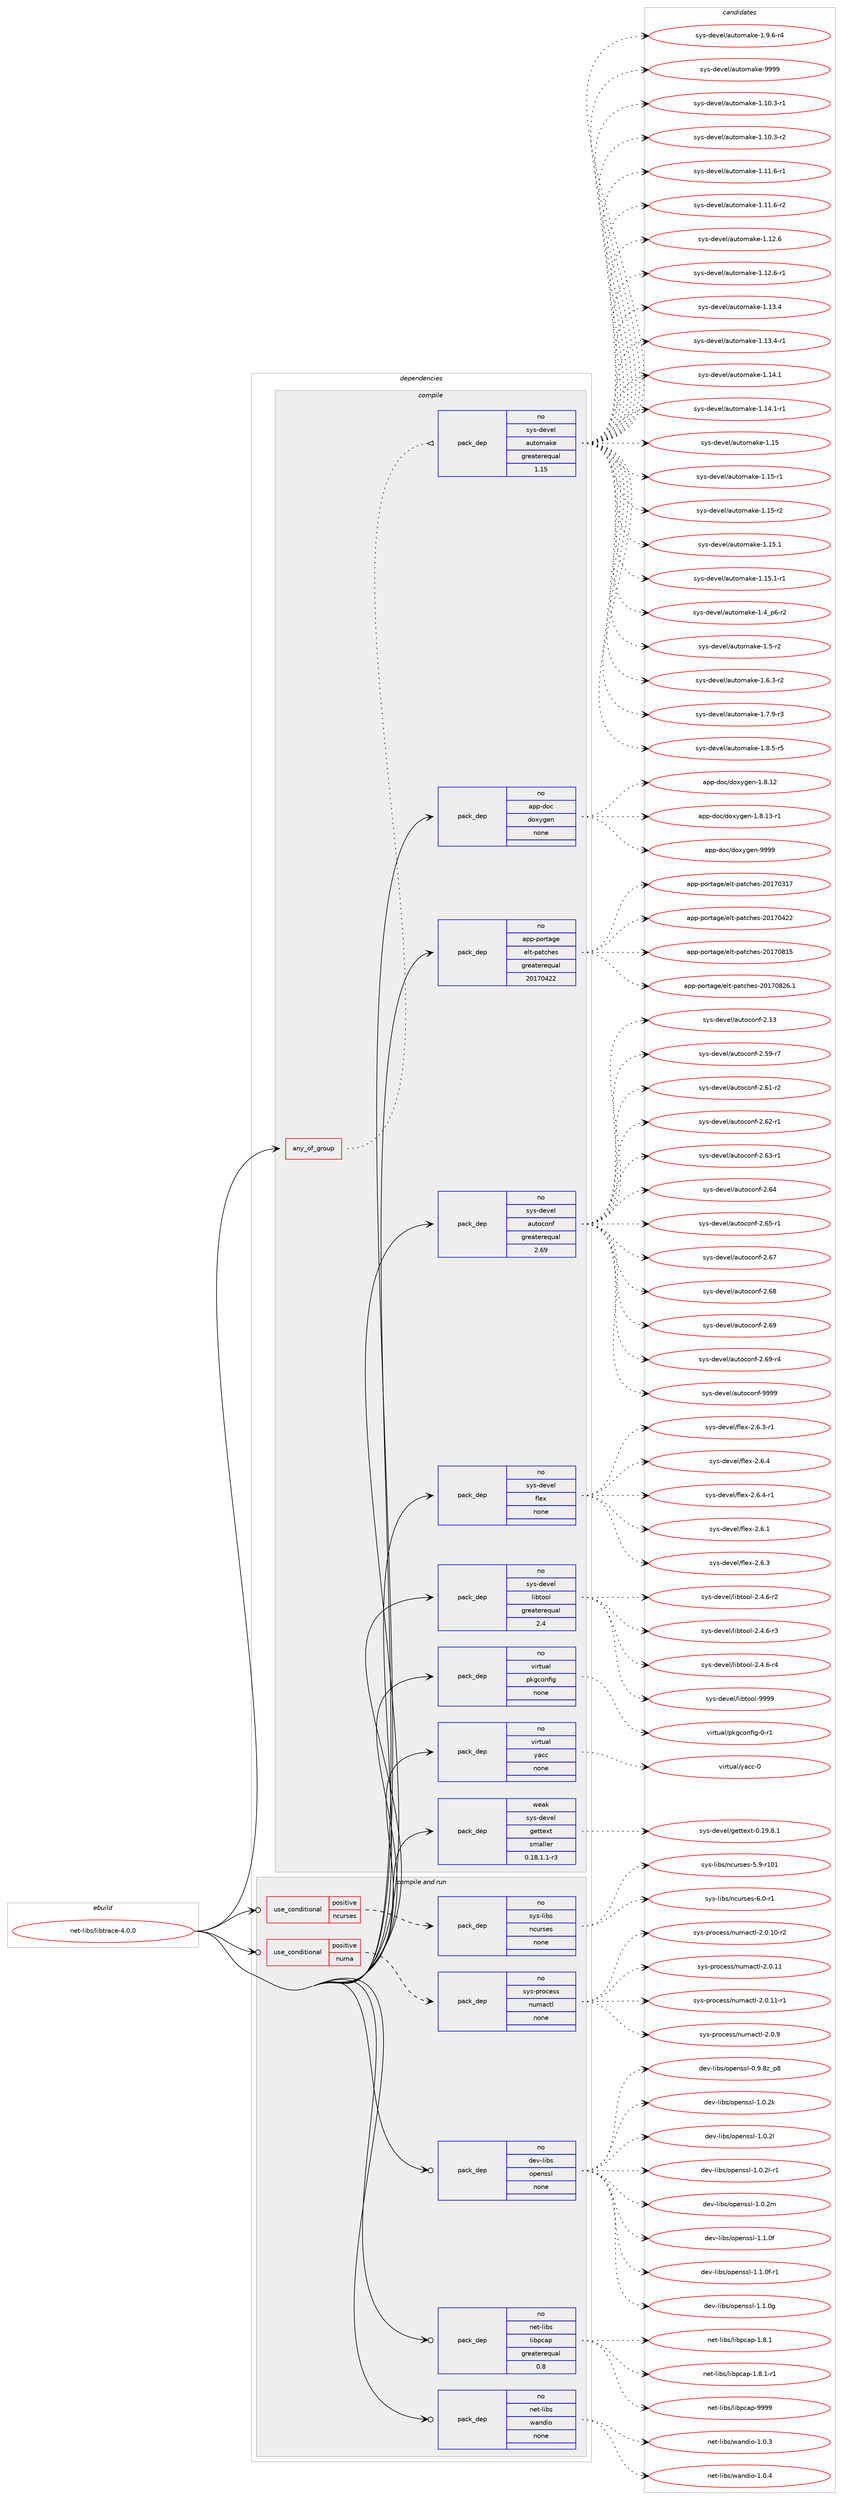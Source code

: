 digraph prolog {

# *************
# Graph options
# *************

newrank=true;
concentrate=true;
compound=true;
graph [rankdir=LR,fontname=Helvetica,fontsize=10,ranksep=1.5];#, ranksep=2.5, nodesep=0.2];
edge  [arrowhead=vee];
node  [fontname=Helvetica,fontsize=10];

# **********
# The ebuild
# **********

subgraph cluster_leftcol {
color=gray;
rank=same;
label=<<i>ebuild</i>>;
id [label="net-libs/libtrace-4.0.0", color=red, width=4, href="../net-libs/libtrace-4.0.0.svg"];
}

# ****************
# The dependencies
# ****************

subgraph cluster_midcol {
color=gray;
label=<<i>dependencies</i>>;
subgraph cluster_compile {
fillcolor="#eeeeee";
style=filled;
label=<<i>compile</i>>;
subgraph any6814 {
dependency418240 [label=<<TABLE BORDER="0" CELLBORDER="1" CELLSPACING="0" CELLPADDING="4"><TR><TD CELLPADDING="10">any_of_group</TD></TR></TABLE>>, shape=none, color=red];subgraph pack307799 {
dependency418241 [label=<<TABLE BORDER="0" CELLBORDER="1" CELLSPACING="0" CELLPADDING="4" WIDTH="220"><TR><TD ROWSPAN="6" CELLPADDING="30">pack_dep</TD></TR><TR><TD WIDTH="110">no</TD></TR><TR><TD>sys-devel</TD></TR><TR><TD>automake</TD></TR><TR><TD>greaterequal</TD></TR><TR><TD>1.15</TD></TR></TABLE>>, shape=none, color=blue];
}
dependency418240:e -> dependency418241:w [weight=20,style="dotted",arrowhead="oinv"];
}
id:e -> dependency418240:w [weight=20,style="solid",arrowhead="vee"];
subgraph pack307800 {
dependency418242 [label=<<TABLE BORDER="0" CELLBORDER="1" CELLSPACING="0" CELLPADDING="4" WIDTH="220"><TR><TD ROWSPAN="6" CELLPADDING="30">pack_dep</TD></TR><TR><TD WIDTH="110">no</TD></TR><TR><TD>app-doc</TD></TR><TR><TD>doxygen</TD></TR><TR><TD>none</TD></TR><TR><TD></TD></TR></TABLE>>, shape=none, color=blue];
}
id:e -> dependency418242:w [weight=20,style="solid",arrowhead="vee"];
subgraph pack307801 {
dependency418243 [label=<<TABLE BORDER="0" CELLBORDER="1" CELLSPACING="0" CELLPADDING="4" WIDTH="220"><TR><TD ROWSPAN="6" CELLPADDING="30">pack_dep</TD></TR><TR><TD WIDTH="110">no</TD></TR><TR><TD>app-portage</TD></TR><TR><TD>elt-patches</TD></TR><TR><TD>greaterequal</TD></TR><TR><TD>20170422</TD></TR></TABLE>>, shape=none, color=blue];
}
id:e -> dependency418243:w [weight=20,style="solid",arrowhead="vee"];
subgraph pack307802 {
dependency418244 [label=<<TABLE BORDER="0" CELLBORDER="1" CELLSPACING="0" CELLPADDING="4" WIDTH="220"><TR><TD ROWSPAN="6" CELLPADDING="30">pack_dep</TD></TR><TR><TD WIDTH="110">no</TD></TR><TR><TD>sys-devel</TD></TR><TR><TD>autoconf</TD></TR><TR><TD>greaterequal</TD></TR><TR><TD>2.69</TD></TR></TABLE>>, shape=none, color=blue];
}
id:e -> dependency418244:w [weight=20,style="solid",arrowhead="vee"];
subgraph pack307803 {
dependency418245 [label=<<TABLE BORDER="0" CELLBORDER="1" CELLSPACING="0" CELLPADDING="4" WIDTH="220"><TR><TD ROWSPAN="6" CELLPADDING="30">pack_dep</TD></TR><TR><TD WIDTH="110">no</TD></TR><TR><TD>sys-devel</TD></TR><TR><TD>flex</TD></TR><TR><TD>none</TD></TR><TR><TD></TD></TR></TABLE>>, shape=none, color=blue];
}
id:e -> dependency418245:w [weight=20,style="solid",arrowhead="vee"];
subgraph pack307804 {
dependency418246 [label=<<TABLE BORDER="0" CELLBORDER="1" CELLSPACING="0" CELLPADDING="4" WIDTH="220"><TR><TD ROWSPAN="6" CELLPADDING="30">pack_dep</TD></TR><TR><TD WIDTH="110">no</TD></TR><TR><TD>sys-devel</TD></TR><TR><TD>libtool</TD></TR><TR><TD>greaterequal</TD></TR><TR><TD>2.4</TD></TR></TABLE>>, shape=none, color=blue];
}
id:e -> dependency418246:w [weight=20,style="solid",arrowhead="vee"];
subgraph pack307805 {
dependency418247 [label=<<TABLE BORDER="0" CELLBORDER="1" CELLSPACING="0" CELLPADDING="4" WIDTH="220"><TR><TD ROWSPAN="6" CELLPADDING="30">pack_dep</TD></TR><TR><TD WIDTH="110">no</TD></TR><TR><TD>virtual</TD></TR><TR><TD>pkgconfig</TD></TR><TR><TD>none</TD></TR><TR><TD></TD></TR></TABLE>>, shape=none, color=blue];
}
id:e -> dependency418247:w [weight=20,style="solid",arrowhead="vee"];
subgraph pack307806 {
dependency418248 [label=<<TABLE BORDER="0" CELLBORDER="1" CELLSPACING="0" CELLPADDING="4" WIDTH="220"><TR><TD ROWSPAN="6" CELLPADDING="30">pack_dep</TD></TR><TR><TD WIDTH="110">no</TD></TR><TR><TD>virtual</TD></TR><TR><TD>yacc</TD></TR><TR><TD>none</TD></TR><TR><TD></TD></TR></TABLE>>, shape=none, color=blue];
}
id:e -> dependency418248:w [weight=20,style="solid",arrowhead="vee"];
subgraph pack307807 {
dependency418249 [label=<<TABLE BORDER="0" CELLBORDER="1" CELLSPACING="0" CELLPADDING="4" WIDTH="220"><TR><TD ROWSPAN="6" CELLPADDING="30">pack_dep</TD></TR><TR><TD WIDTH="110">weak</TD></TR><TR><TD>sys-devel</TD></TR><TR><TD>gettext</TD></TR><TR><TD>smaller</TD></TR><TR><TD>0.18.1.1-r3</TD></TR></TABLE>>, shape=none, color=blue];
}
id:e -> dependency418249:w [weight=20,style="solid",arrowhead="vee"];
}
subgraph cluster_compileandrun {
fillcolor="#eeeeee";
style=filled;
label=<<i>compile and run</i>>;
subgraph cond103435 {
dependency418250 [label=<<TABLE BORDER="0" CELLBORDER="1" CELLSPACING="0" CELLPADDING="4"><TR><TD ROWSPAN="3" CELLPADDING="10">use_conditional</TD></TR><TR><TD>positive</TD></TR><TR><TD>ncurses</TD></TR></TABLE>>, shape=none, color=red];
subgraph pack307808 {
dependency418251 [label=<<TABLE BORDER="0" CELLBORDER="1" CELLSPACING="0" CELLPADDING="4" WIDTH="220"><TR><TD ROWSPAN="6" CELLPADDING="30">pack_dep</TD></TR><TR><TD WIDTH="110">no</TD></TR><TR><TD>sys-libs</TD></TR><TR><TD>ncurses</TD></TR><TR><TD>none</TD></TR><TR><TD></TD></TR></TABLE>>, shape=none, color=blue];
}
dependency418250:e -> dependency418251:w [weight=20,style="dashed",arrowhead="vee"];
}
id:e -> dependency418250:w [weight=20,style="solid",arrowhead="odotvee"];
subgraph cond103436 {
dependency418252 [label=<<TABLE BORDER="0" CELLBORDER="1" CELLSPACING="0" CELLPADDING="4"><TR><TD ROWSPAN="3" CELLPADDING="10">use_conditional</TD></TR><TR><TD>positive</TD></TR><TR><TD>numa</TD></TR></TABLE>>, shape=none, color=red];
subgraph pack307809 {
dependency418253 [label=<<TABLE BORDER="0" CELLBORDER="1" CELLSPACING="0" CELLPADDING="4" WIDTH="220"><TR><TD ROWSPAN="6" CELLPADDING="30">pack_dep</TD></TR><TR><TD WIDTH="110">no</TD></TR><TR><TD>sys-process</TD></TR><TR><TD>numactl</TD></TR><TR><TD>none</TD></TR><TR><TD></TD></TR></TABLE>>, shape=none, color=blue];
}
dependency418252:e -> dependency418253:w [weight=20,style="dashed",arrowhead="vee"];
}
id:e -> dependency418252:w [weight=20,style="solid",arrowhead="odotvee"];
subgraph pack307810 {
dependency418254 [label=<<TABLE BORDER="0" CELLBORDER="1" CELLSPACING="0" CELLPADDING="4" WIDTH="220"><TR><TD ROWSPAN="6" CELLPADDING="30">pack_dep</TD></TR><TR><TD WIDTH="110">no</TD></TR><TR><TD>dev-libs</TD></TR><TR><TD>openssl</TD></TR><TR><TD>none</TD></TR><TR><TD></TD></TR></TABLE>>, shape=none, color=blue];
}
id:e -> dependency418254:w [weight=20,style="solid",arrowhead="odotvee"];
subgraph pack307811 {
dependency418255 [label=<<TABLE BORDER="0" CELLBORDER="1" CELLSPACING="0" CELLPADDING="4" WIDTH="220"><TR><TD ROWSPAN="6" CELLPADDING="30">pack_dep</TD></TR><TR><TD WIDTH="110">no</TD></TR><TR><TD>net-libs</TD></TR><TR><TD>libpcap</TD></TR><TR><TD>greaterequal</TD></TR><TR><TD>0.8</TD></TR></TABLE>>, shape=none, color=blue];
}
id:e -> dependency418255:w [weight=20,style="solid",arrowhead="odotvee"];
subgraph pack307812 {
dependency418256 [label=<<TABLE BORDER="0" CELLBORDER="1" CELLSPACING="0" CELLPADDING="4" WIDTH="220"><TR><TD ROWSPAN="6" CELLPADDING="30">pack_dep</TD></TR><TR><TD WIDTH="110">no</TD></TR><TR><TD>net-libs</TD></TR><TR><TD>wandio</TD></TR><TR><TD>none</TD></TR><TR><TD></TD></TR></TABLE>>, shape=none, color=blue];
}
id:e -> dependency418256:w [weight=20,style="solid",arrowhead="odotvee"];
}
subgraph cluster_run {
fillcolor="#eeeeee";
style=filled;
label=<<i>run</i>>;
}
}

# **************
# The candidates
# **************

subgraph cluster_choices {
rank=same;
color=gray;
label=<<i>candidates</i>>;

subgraph choice307799 {
color=black;
nodesep=1;
choice11512111545100101118101108479711711611110997107101454946494846514511449 [label="sys-devel/automake-1.10.3-r1", color=red, width=4,href="../sys-devel/automake-1.10.3-r1.svg"];
choice11512111545100101118101108479711711611110997107101454946494846514511450 [label="sys-devel/automake-1.10.3-r2", color=red, width=4,href="../sys-devel/automake-1.10.3-r2.svg"];
choice11512111545100101118101108479711711611110997107101454946494946544511449 [label="sys-devel/automake-1.11.6-r1", color=red, width=4,href="../sys-devel/automake-1.11.6-r1.svg"];
choice11512111545100101118101108479711711611110997107101454946494946544511450 [label="sys-devel/automake-1.11.6-r2", color=red, width=4,href="../sys-devel/automake-1.11.6-r2.svg"];
choice1151211154510010111810110847971171161111099710710145494649504654 [label="sys-devel/automake-1.12.6", color=red, width=4,href="../sys-devel/automake-1.12.6.svg"];
choice11512111545100101118101108479711711611110997107101454946495046544511449 [label="sys-devel/automake-1.12.6-r1", color=red, width=4,href="../sys-devel/automake-1.12.6-r1.svg"];
choice1151211154510010111810110847971171161111099710710145494649514652 [label="sys-devel/automake-1.13.4", color=red, width=4,href="../sys-devel/automake-1.13.4.svg"];
choice11512111545100101118101108479711711611110997107101454946495146524511449 [label="sys-devel/automake-1.13.4-r1", color=red, width=4,href="../sys-devel/automake-1.13.4-r1.svg"];
choice1151211154510010111810110847971171161111099710710145494649524649 [label="sys-devel/automake-1.14.1", color=red, width=4,href="../sys-devel/automake-1.14.1.svg"];
choice11512111545100101118101108479711711611110997107101454946495246494511449 [label="sys-devel/automake-1.14.1-r1", color=red, width=4,href="../sys-devel/automake-1.14.1-r1.svg"];
choice115121115451001011181011084797117116111109971071014549464953 [label="sys-devel/automake-1.15", color=red, width=4,href="../sys-devel/automake-1.15.svg"];
choice1151211154510010111810110847971171161111099710710145494649534511449 [label="sys-devel/automake-1.15-r1", color=red, width=4,href="../sys-devel/automake-1.15-r1.svg"];
choice1151211154510010111810110847971171161111099710710145494649534511450 [label="sys-devel/automake-1.15-r2", color=red, width=4,href="../sys-devel/automake-1.15-r2.svg"];
choice1151211154510010111810110847971171161111099710710145494649534649 [label="sys-devel/automake-1.15.1", color=red, width=4,href="../sys-devel/automake-1.15.1.svg"];
choice11512111545100101118101108479711711611110997107101454946495346494511449 [label="sys-devel/automake-1.15.1-r1", color=red, width=4,href="../sys-devel/automake-1.15.1-r1.svg"];
choice115121115451001011181011084797117116111109971071014549465295112544511450 [label="sys-devel/automake-1.4_p6-r2", color=red, width=4,href="../sys-devel/automake-1.4_p6-r2.svg"];
choice11512111545100101118101108479711711611110997107101454946534511450 [label="sys-devel/automake-1.5-r2", color=red, width=4,href="../sys-devel/automake-1.5-r2.svg"];
choice115121115451001011181011084797117116111109971071014549465446514511450 [label="sys-devel/automake-1.6.3-r2", color=red, width=4,href="../sys-devel/automake-1.6.3-r2.svg"];
choice115121115451001011181011084797117116111109971071014549465546574511451 [label="sys-devel/automake-1.7.9-r3", color=red, width=4,href="../sys-devel/automake-1.7.9-r3.svg"];
choice115121115451001011181011084797117116111109971071014549465646534511453 [label="sys-devel/automake-1.8.5-r5", color=red, width=4,href="../sys-devel/automake-1.8.5-r5.svg"];
choice115121115451001011181011084797117116111109971071014549465746544511452 [label="sys-devel/automake-1.9.6-r4", color=red, width=4,href="../sys-devel/automake-1.9.6-r4.svg"];
choice115121115451001011181011084797117116111109971071014557575757 [label="sys-devel/automake-9999", color=red, width=4,href="../sys-devel/automake-9999.svg"];
dependency418241:e -> choice11512111545100101118101108479711711611110997107101454946494846514511449:w [style=dotted,weight="100"];
dependency418241:e -> choice11512111545100101118101108479711711611110997107101454946494846514511450:w [style=dotted,weight="100"];
dependency418241:e -> choice11512111545100101118101108479711711611110997107101454946494946544511449:w [style=dotted,weight="100"];
dependency418241:e -> choice11512111545100101118101108479711711611110997107101454946494946544511450:w [style=dotted,weight="100"];
dependency418241:e -> choice1151211154510010111810110847971171161111099710710145494649504654:w [style=dotted,weight="100"];
dependency418241:e -> choice11512111545100101118101108479711711611110997107101454946495046544511449:w [style=dotted,weight="100"];
dependency418241:e -> choice1151211154510010111810110847971171161111099710710145494649514652:w [style=dotted,weight="100"];
dependency418241:e -> choice11512111545100101118101108479711711611110997107101454946495146524511449:w [style=dotted,weight="100"];
dependency418241:e -> choice1151211154510010111810110847971171161111099710710145494649524649:w [style=dotted,weight="100"];
dependency418241:e -> choice11512111545100101118101108479711711611110997107101454946495246494511449:w [style=dotted,weight="100"];
dependency418241:e -> choice115121115451001011181011084797117116111109971071014549464953:w [style=dotted,weight="100"];
dependency418241:e -> choice1151211154510010111810110847971171161111099710710145494649534511449:w [style=dotted,weight="100"];
dependency418241:e -> choice1151211154510010111810110847971171161111099710710145494649534511450:w [style=dotted,weight="100"];
dependency418241:e -> choice1151211154510010111810110847971171161111099710710145494649534649:w [style=dotted,weight="100"];
dependency418241:e -> choice11512111545100101118101108479711711611110997107101454946495346494511449:w [style=dotted,weight="100"];
dependency418241:e -> choice115121115451001011181011084797117116111109971071014549465295112544511450:w [style=dotted,weight="100"];
dependency418241:e -> choice11512111545100101118101108479711711611110997107101454946534511450:w [style=dotted,weight="100"];
dependency418241:e -> choice115121115451001011181011084797117116111109971071014549465446514511450:w [style=dotted,weight="100"];
dependency418241:e -> choice115121115451001011181011084797117116111109971071014549465546574511451:w [style=dotted,weight="100"];
dependency418241:e -> choice115121115451001011181011084797117116111109971071014549465646534511453:w [style=dotted,weight="100"];
dependency418241:e -> choice115121115451001011181011084797117116111109971071014549465746544511452:w [style=dotted,weight="100"];
dependency418241:e -> choice115121115451001011181011084797117116111109971071014557575757:w [style=dotted,weight="100"];
}
subgraph choice307800 {
color=black;
nodesep=1;
choice9711211245100111994710011112012110310111045494656464950 [label="app-doc/doxygen-1.8.12", color=red, width=4,href="../app-doc/doxygen-1.8.12.svg"];
choice97112112451001119947100111120121103101110454946564649514511449 [label="app-doc/doxygen-1.8.13-r1", color=red, width=4,href="../app-doc/doxygen-1.8.13-r1.svg"];
choice971121124510011199471001111201211031011104557575757 [label="app-doc/doxygen-9999", color=red, width=4,href="../app-doc/doxygen-9999.svg"];
dependency418242:e -> choice9711211245100111994710011112012110310111045494656464950:w [style=dotted,weight="100"];
dependency418242:e -> choice97112112451001119947100111120121103101110454946564649514511449:w [style=dotted,weight="100"];
dependency418242:e -> choice971121124510011199471001111201211031011104557575757:w [style=dotted,weight="100"];
}
subgraph choice307801 {
color=black;
nodesep=1;
choice97112112451121111141169710310147101108116451129711699104101115455048495548514955 [label="app-portage/elt-patches-20170317", color=red, width=4,href="../app-portage/elt-patches-20170317.svg"];
choice97112112451121111141169710310147101108116451129711699104101115455048495548525050 [label="app-portage/elt-patches-20170422", color=red, width=4,href="../app-portage/elt-patches-20170422.svg"];
choice97112112451121111141169710310147101108116451129711699104101115455048495548564953 [label="app-portage/elt-patches-20170815", color=red, width=4,href="../app-portage/elt-patches-20170815.svg"];
choice971121124511211111411697103101471011081164511297116991041011154550484955485650544649 [label="app-portage/elt-patches-20170826.1", color=red, width=4,href="../app-portage/elt-patches-20170826.1.svg"];
dependency418243:e -> choice97112112451121111141169710310147101108116451129711699104101115455048495548514955:w [style=dotted,weight="100"];
dependency418243:e -> choice97112112451121111141169710310147101108116451129711699104101115455048495548525050:w [style=dotted,weight="100"];
dependency418243:e -> choice97112112451121111141169710310147101108116451129711699104101115455048495548564953:w [style=dotted,weight="100"];
dependency418243:e -> choice971121124511211111411697103101471011081164511297116991041011154550484955485650544649:w [style=dotted,weight="100"];
}
subgraph choice307802 {
color=black;
nodesep=1;
choice115121115451001011181011084797117116111991111101024550464951 [label="sys-devel/autoconf-2.13", color=red, width=4,href="../sys-devel/autoconf-2.13.svg"];
choice1151211154510010111810110847971171161119911111010245504653574511455 [label="sys-devel/autoconf-2.59-r7", color=red, width=4,href="../sys-devel/autoconf-2.59-r7.svg"];
choice1151211154510010111810110847971171161119911111010245504654494511450 [label="sys-devel/autoconf-2.61-r2", color=red, width=4,href="../sys-devel/autoconf-2.61-r2.svg"];
choice1151211154510010111810110847971171161119911111010245504654504511449 [label="sys-devel/autoconf-2.62-r1", color=red, width=4,href="../sys-devel/autoconf-2.62-r1.svg"];
choice1151211154510010111810110847971171161119911111010245504654514511449 [label="sys-devel/autoconf-2.63-r1", color=red, width=4,href="../sys-devel/autoconf-2.63-r1.svg"];
choice115121115451001011181011084797117116111991111101024550465452 [label="sys-devel/autoconf-2.64", color=red, width=4,href="../sys-devel/autoconf-2.64.svg"];
choice1151211154510010111810110847971171161119911111010245504654534511449 [label="sys-devel/autoconf-2.65-r1", color=red, width=4,href="../sys-devel/autoconf-2.65-r1.svg"];
choice115121115451001011181011084797117116111991111101024550465455 [label="sys-devel/autoconf-2.67", color=red, width=4,href="../sys-devel/autoconf-2.67.svg"];
choice115121115451001011181011084797117116111991111101024550465456 [label="sys-devel/autoconf-2.68", color=red, width=4,href="../sys-devel/autoconf-2.68.svg"];
choice115121115451001011181011084797117116111991111101024550465457 [label="sys-devel/autoconf-2.69", color=red, width=4,href="../sys-devel/autoconf-2.69.svg"];
choice1151211154510010111810110847971171161119911111010245504654574511452 [label="sys-devel/autoconf-2.69-r4", color=red, width=4,href="../sys-devel/autoconf-2.69-r4.svg"];
choice115121115451001011181011084797117116111991111101024557575757 [label="sys-devel/autoconf-9999", color=red, width=4,href="../sys-devel/autoconf-9999.svg"];
dependency418244:e -> choice115121115451001011181011084797117116111991111101024550464951:w [style=dotted,weight="100"];
dependency418244:e -> choice1151211154510010111810110847971171161119911111010245504653574511455:w [style=dotted,weight="100"];
dependency418244:e -> choice1151211154510010111810110847971171161119911111010245504654494511450:w [style=dotted,weight="100"];
dependency418244:e -> choice1151211154510010111810110847971171161119911111010245504654504511449:w [style=dotted,weight="100"];
dependency418244:e -> choice1151211154510010111810110847971171161119911111010245504654514511449:w [style=dotted,weight="100"];
dependency418244:e -> choice115121115451001011181011084797117116111991111101024550465452:w [style=dotted,weight="100"];
dependency418244:e -> choice1151211154510010111810110847971171161119911111010245504654534511449:w [style=dotted,weight="100"];
dependency418244:e -> choice115121115451001011181011084797117116111991111101024550465455:w [style=dotted,weight="100"];
dependency418244:e -> choice115121115451001011181011084797117116111991111101024550465456:w [style=dotted,weight="100"];
dependency418244:e -> choice115121115451001011181011084797117116111991111101024550465457:w [style=dotted,weight="100"];
dependency418244:e -> choice1151211154510010111810110847971171161119911111010245504654574511452:w [style=dotted,weight="100"];
dependency418244:e -> choice115121115451001011181011084797117116111991111101024557575757:w [style=dotted,weight="100"];
}
subgraph choice307803 {
color=black;
nodesep=1;
choice1151211154510010111810110847102108101120455046544649 [label="sys-devel/flex-2.6.1", color=red, width=4,href="../sys-devel/flex-2.6.1.svg"];
choice1151211154510010111810110847102108101120455046544651 [label="sys-devel/flex-2.6.3", color=red, width=4,href="../sys-devel/flex-2.6.3.svg"];
choice11512111545100101118101108471021081011204550465446514511449 [label="sys-devel/flex-2.6.3-r1", color=red, width=4,href="../sys-devel/flex-2.6.3-r1.svg"];
choice1151211154510010111810110847102108101120455046544652 [label="sys-devel/flex-2.6.4", color=red, width=4,href="../sys-devel/flex-2.6.4.svg"];
choice11512111545100101118101108471021081011204550465446524511449 [label="sys-devel/flex-2.6.4-r1", color=red, width=4,href="../sys-devel/flex-2.6.4-r1.svg"];
dependency418245:e -> choice1151211154510010111810110847102108101120455046544649:w [style=dotted,weight="100"];
dependency418245:e -> choice1151211154510010111810110847102108101120455046544651:w [style=dotted,weight="100"];
dependency418245:e -> choice11512111545100101118101108471021081011204550465446514511449:w [style=dotted,weight="100"];
dependency418245:e -> choice1151211154510010111810110847102108101120455046544652:w [style=dotted,weight="100"];
dependency418245:e -> choice11512111545100101118101108471021081011204550465446524511449:w [style=dotted,weight="100"];
}
subgraph choice307804 {
color=black;
nodesep=1;
choice1151211154510010111810110847108105981161111111084550465246544511450 [label="sys-devel/libtool-2.4.6-r2", color=red, width=4,href="../sys-devel/libtool-2.4.6-r2.svg"];
choice1151211154510010111810110847108105981161111111084550465246544511451 [label="sys-devel/libtool-2.4.6-r3", color=red, width=4,href="../sys-devel/libtool-2.4.6-r3.svg"];
choice1151211154510010111810110847108105981161111111084550465246544511452 [label="sys-devel/libtool-2.4.6-r4", color=red, width=4,href="../sys-devel/libtool-2.4.6-r4.svg"];
choice1151211154510010111810110847108105981161111111084557575757 [label="sys-devel/libtool-9999", color=red, width=4,href="../sys-devel/libtool-9999.svg"];
dependency418246:e -> choice1151211154510010111810110847108105981161111111084550465246544511450:w [style=dotted,weight="100"];
dependency418246:e -> choice1151211154510010111810110847108105981161111111084550465246544511451:w [style=dotted,weight="100"];
dependency418246:e -> choice1151211154510010111810110847108105981161111111084550465246544511452:w [style=dotted,weight="100"];
dependency418246:e -> choice1151211154510010111810110847108105981161111111084557575757:w [style=dotted,weight="100"];
}
subgraph choice307805 {
color=black;
nodesep=1;
choice11810511411611797108471121071039911111010210510345484511449 [label="virtual/pkgconfig-0-r1", color=red, width=4,href="../virtual/pkgconfig-0-r1.svg"];
dependency418247:e -> choice11810511411611797108471121071039911111010210510345484511449:w [style=dotted,weight="100"];
}
subgraph choice307806 {
color=black;
nodesep=1;
choice11810511411611797108471219799994548 [label="virtual/yacc-0", color=red, width=4,href="../virtual/yacc-0.svg"];
dependency418248:e -> choice11810511411611797108471219799994548:w [style=dotted,weight="100"];
}
subgraph choice307807 {
color=black;
nodesep=1;
choice1151211154510010111810110847103101116116101120116454846495746564649 [label="sys-devel/gettext-0.19.8.1", color=red, width=4,href="../sys-devel/gettext-0.19.8.1.svg"];
dependency418249:e -> choice1151211154510010111810110847103101116116101120116454846495746564649:w [style=dotted,weight="100"];
}
subgraph choice307808 {
color=black;
nodesep=1;
choice115121115451081059811547110991171141151011154553465745114494849 [label="sys-libs/ncurses-5.9-r101", color=red, width=4,href="../sys-libs/ncurses-5.9-r101.svg"];
choice11512111545108105981154711099117114115101115455446484511449 [label="sys-libs/ncurses-6.0-r1", color=red, width=4,href="../sys-libs/ncurses-6.0-r1.svg"];
dependency418251:e -> choice115121115451081059811547110991171141151011154553465745114494849:w [style=dotted,weight="100"];
dependency418251:e -> choice11512111545108105981154711099117114115101115455446484511449:w [style=dotted,weight="100"];
}
subgraph choice307809 {
color=black;
nodesep=1;
choice1151211154511211411199101115115471101171099799116108455046484649484511450 [label="sys-process/numactl-2.0.10-r2", color=red, width=4,href="../sys-process/numactl-2.0.10-r2.svg"];
choice115121115451121141119910111511547110117109979911610845504648464949 [label="sys-process/numactl-2.0.11", color=red, width=4,href="../sys-process/numactl-2.0.11.svg"];
choice1151211154511211411199101115115471101171099799116108455046484649494511449 [label="sys-process/numactl-2.0.11-r1", color=red, width=4,href="../sys-process/numactl-2.0.11-r1.svg"];
choice1151211154511211411199101115115471101171099799116108455046484657 [label="sys-process/numactl-2.0.9", color=red, width=4,href="../sys-process/numactl-2.0.9.svg"];
dependency418253:e -> choice1151211154511211411199101115115471101171099799116108455046484649484511450:w [style=dotted,weight="100"];
dependency418253:e -> choice115121115451121141119910111511547110117109979911610845504648464949:w [style=dotted,weight="100"];
dependency418253:e -> choice1151211154511211411199101115115471101171099799116108455046484649494511449:w [style=dotted,weight="100"];
dependency418253:e -> choice1151211154511211411199101115115471101171099799116108455046484657:w [style=dotted,weight="100"];
}
subgraph choice307810 {
color=black;
nodesep=1;
choice1001011184510810598115471111121011101151151084548465746561229511256 [label="dev-libs/openssl-0.9.8z_p8", color=red, width=4,href="../dev-libs/openssl-0.9.8z_p8.svg"];
choice100101118451081059811547111112101110115115108454946484650107 [label="dev-libs/openssl-1.0.2k", color=red, width=4,href="../dev-libs/openssl-1.0.2k.svg"];
choice100101118451081059811547111112101110115115108454946484650108 [label="dev-libs/openssl-1.0.2l", color=red, width=4,href="../dev-libs/openssl-1.0.2l.svg"];
choice1001011184510810598115471111121011101151151084549464846501084511449 [label="dev-libs/openssl-1.0.2l-r1", color=red, width=4,href="../dev-libs/openssl-1.0.2l-r1.svg"];
choice100101118451081059811547111112101110115115108454946484650109 [label="dev-libs/openssl-1.0.2m", color=red, width=4,href="../dev-libs/openssl-1.0.2m.svg"];
choice100101118451081059811547111112101110115115108454946494648102 [label="dev-libs/openssl-1.1.0f", color=red, width=4,href="../dev-libs/openssl-1.1.0f.svg"];
choice1001011184510810598115471111121011101151151084549464946481024511449 [label="dev-libs/openssl-1.1.0f-r1", color=red, width=4,href="../dev-libs/openssl-1.1.0f-r1.svg"];
choice100101118451081059811547111112101110115115108454946494648103 [label="dev-libs/openssl-1.1.0g", color=red, width=4,href="../dev-libs/openssl-1.1.0g.svg"];
dependency418254:e -> choice1001011184510810598115471111121011101151151084548465746561229511256:w [style=dotted,weight="100"];
dependency418254:e -> choice100101118451081059811547111112101110115115108454946484650107:w [style=dotted,weight="100"];
dependency418254:e -> choice100101118451081059811547111112101110115115108454946484650108:w [style=dotted,weight="100"];
dependency418254:e -> choice1001011184510810598115471111121011101151151084549464846501084511449:w [style=dotted,weight="100"];
dependency418254:e -> choice100101118451081059811547111112101110115115108454946484650109:w [style=dotted,weight="100"];
dependency418254:e -> choice100101118451081059811547111112101110115115108454946494648102:w [style=dotted,weight="100"];
dependency418254:e -> choice1001011184510810598115471111121011101151151084549464946481024511449:w [style=dotted,weight="100"];
dependency418254:e -> choice100101118451081059811547111112101110115115108454946494648103:w [style=dotted,weight="100"];
}
subgraph choice307811 {
color=black;
nodesep=1;
choice110101116451081059811547108105981129997112454946564649 [label="net-libs/libpcap-1.8.1", color=red, width=4,href="../net-libs/libpcap-1.8.1.svg"];
choice1101011164510810598115471081059811299971124549465646494511449 [label="net-libs/libpcap-1.8.1-r1", color=red, width=4,href="../net-libs/libpcap-1.8.1-r1.svg"];
choice1101011164510810598115471081059811299971124557575757 [label="net-libs/libpcap-9999", color=red, width=4,href="../net-libs/libpcap-9999.svg"];
dependency418255:e -> choice110101116451081059811547108105981129997112454946564649:w [style=dotted,weight="100"];
dependency418255:e -> choice1101011164510810598115471081059811299971124549465646494511449:w [style=dotted,weight="100"];
dependency418255:e -> choice1101011164510810598115471081059811299971124557575757:w [style=dotted,weight="100"];
}
subgraph choice307812 {
color=black;
nodesep=1;
choice11010111645108105981154711997110100105111454946484651 [label="net-libs/wandio-1.0.3", color=red, width=4,href="../net-libs/wandio-1.0.3.svg"];
choice11010111645108105981154711997110100105111454946484652 [label="net-libs/wandio-1.0.4", color=red, width=4,href="../net-libs/wandio-1.0.4.svg"];
dependency418256:e -> choice11010111645108105981154711997110100105111454946484651:w [style=dotted,weight="100"];
dependency418256:e -> choice11010111645108105981154711997110100105111454946484652:w [style=dotted,weight="100"];
}
}

}
